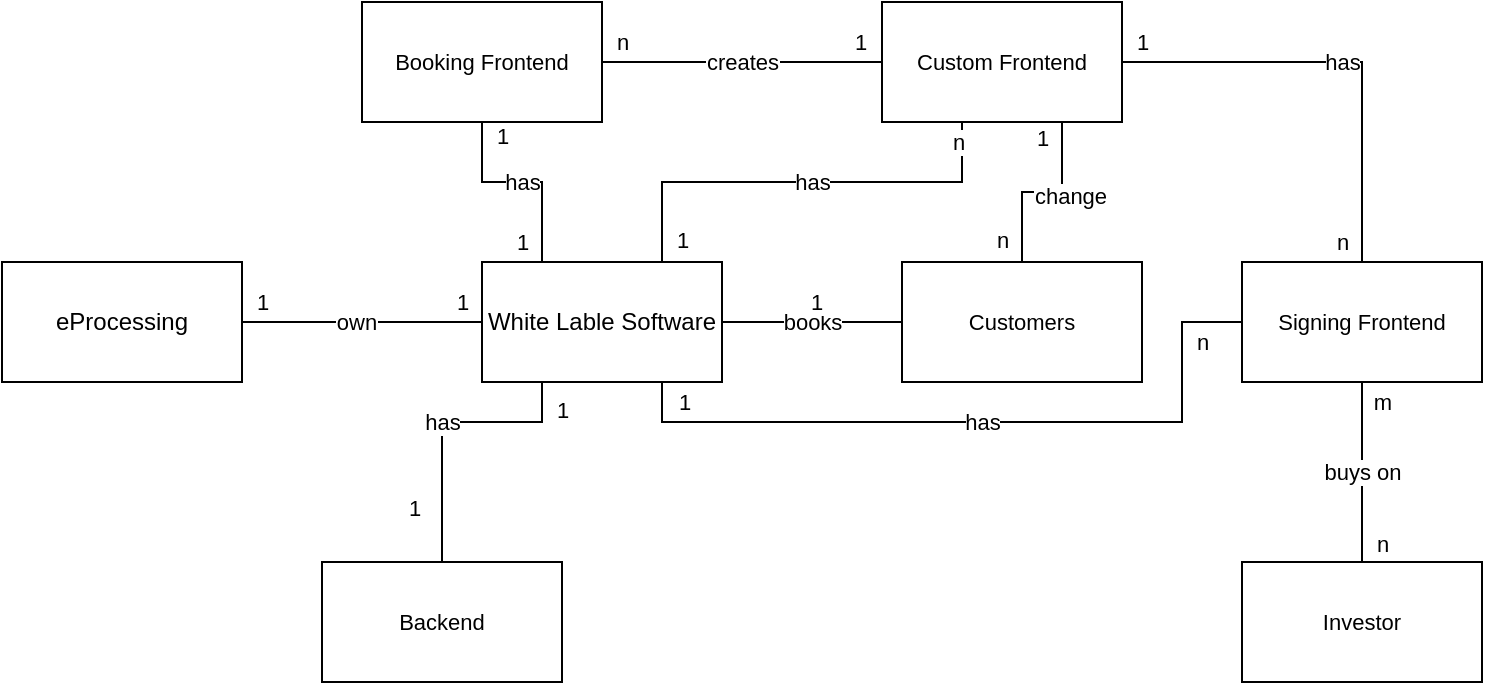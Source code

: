 <mxfile version="24.3.1" type="github">
  <diagram name="Page-1" id="929967ad-93f9-6ef4-fab6-5d389245f69c">
    <mxGraphModel dx="989" dy="509" grid="1" gridSize="10" guides="1" tooltips="1" connect="1" arrows="1" fold="1" page="1" pageScale="1.5" pageWidth="1169" pageHeight="826" background="none" math="0" shadow="0">
      <root>
        <mxCell id="0" style=";html=1;" />
        <mxCell id="1" style=";html=1;" parent="0" />
        <mxCell id="hq8fzf2qRZ052dbeD5o2-4" style="edgeStyle=orthogonalEdgeStyle;rounded=0;orthogonalLoop=1;jettySize=auto;html=1;endArrow=none;endFill=0;" edge="1" parent="1" source="hq8fzf2qRZ052dbeD5o2-1" target="hq8fzf2qRZ052dbeD5o2-2">
          <mxGeometry relative="1" as="geometry" />
        </mxCell>
        <mxCell id="hq8fzf2qRZ052dbeD5o2-21" value="own" style="edgeLabel;html=1;align=center;verticalAlign=middle;resizable=0;points=[];fontFamily=Helvetica;fontSize=11;fontColor=default;labelBackgroundColor=default;" vertex="1" connectable="0" parent="hq8fzf2qRZ052dbeD5o2-4">
          <mxGeometry x="-0.049" y="-1" relative="1" as="geometry">
            <mxPoint y="-1" as="offset" />
          </mxGeometry>
        </mxCell>
        <mxCell id="hq8fzf2qRZ052dbeD5o2-23" value="1" style="edgeLabel;html=1;align=center;verticalAlign=middle;resizable=0;points=[];fontFamily=Helvetica;fontSize=11;fontColor=default;labelBackgroundColor=default;" vertex="1" connectable="0" parent="hq8fzf2qRZ052dbeD5o2-4">
          <mxGeometry x="0.598" relative="1" as="geometry">
            <mxPoint x="14" y="-10" as="offset" />
          </mxGeometry>
        </mxCell>
        <mxCell id="hq8fzf2qRZ052dbeD5o2-24" value="1" style="edgeLabel;html=1;align=center;verticalAlign=middle;resizable=0;points=[];fontFamily=Helvetica;fontSize=11;fontColor=default;labelBackgroundColor=default;" vertex="1" connectable="0" parent="hq8fzf2qRZ052dbeD5o2-4">
          <mxGeometry x="-0.534" relative="1" as="geometry">
            <mxPoint x="-18" y="-10" as="offset" />
          </mxGeometry>
        </mxCell>
        <mxCell id="hq8fzf2qRZ052dbeD5o2-1" value="eProcessing" style="html=1;whiteSpace=wrap;" vertex="1" parent="1">
          <mxGeometry x="120" y="170" width="120" height="60" as="geometry" />
        </mxCell>
        <mxCell id="hq8fzf2qRZ052dbeD5o2-19" value="has" style="edgeStyle=orthogonalEdgeStyle;rounded=0;orthogonalLoop=1;jettySize=auto;html=1;strokeColor=default;align=center;verticalAlign=middle;fontFamily=Helvetica;fontSize=11;fontColor=default;labelBackgroundColor=default;endArrow=none;endFill=0;exitX=0.25;exitY=0;exitDx=0;exitDy=0;entryX=0.5;entryY=1;entryDx=0;entryDy=0;" edge="1" parent="1" source="hq8fzf2qRZ052dbeD5o2-2" target="hq8fzf2qRZ052dbeD5o2-10">
          <mxGeometry relative="1" as="geometry">
            <Array as="points">
              <mxPoint x="390" y="130" />
              <mxPoint x="360" y="130" />
            </Array>
            <mxPoint as="offset" />
          </mxGeometry>
        </mxCell>
        <mxCell id="hq8fzf2qRZ052dbeD5o2-30" value="1" style="edgeLabel;html=1;align=center;verticalAlign=middle;resizable=0;points=[];fontFamily=Helvetica;fontSize=11;fontColor=default;labelBackgroundColor=default;" vertex="1" connectable="0" parent="hq8fzf2qRZ052dbeD5o2-19">
          <mxGeometry x="0.642" y="1" relative="1" as="geometry">
            <mxPoint x="21" y="42" as="offset" />
          </mxGeometry>
        </mxCell>
        <mxCell id="hq8fzf2qRZ052dbeD5o2-31" value="1" style="edgeLabel;html=1;align=center;verticalAlign=middle;resizable=0;points=[];fontFamily=Helvetica;fontSize=11;fontColor=default;labelBackgroundColor=default;" vertex="1" connectable="0" parent="hq8fzf2qRZ052dbeD5o2-19">
          <mxGeometry x="0.622" y="4" relative="1" as="geometry">
            <mxPoint x="14" y="-12" as="offset" />
          </mxGeometry>
        </mxCell>
        <mxCell id="hq8fzf2qRZ052dbeD5o2-20" value="has" style="edgeStyle=orthogonalEdgeStyle;rounded=0;orthogonalLoop=1;jettySize=auto;html=1;strokeColor=default;align=center;verticalAlign=middle;fontFamily=Helvetica;fontSize=11;fontColor=default;labelBackgroundColor=default;endArrow=none;endFill=0;" edge="1" parent="1" source="hq8fzf2qRZ052dbeD5o2-2" target="hq8fzf2qRZ052dbeD5o2-7">
          <mxGeometry relative="1" as="geometry">
            <Array as="points">
              <mxPoint x="390" y="250" />
              <mxPoint x="340" y="250" />
            </Array>
          </mxGeometry>
        </mxCell>
        <mxCell id="hq8fzf2qRZ052dbeD5o2-28" value="1" style="edgeLabel;html=1;align=center;verticalAlign=middle;resizable=0;points=[];fontFamily=Helvetica;fontSize=11;fontColor=default;labelBackgroundColor=default;" vertex="1" connectable="0" parent="hq8fzf2qRZ052dbeD5o2-20">
          <mxGeometry x="-0.717" relative="1" as="geometry">
            <mxPoint x="10" y="-6" as="offset" />
          </mxGeometry>
        </mxCell>
        <mxCell id="hq8fzf2qRZ052dbeD5o2-29" value="1" style="edgeLabel;html=1;align=center;verticalAlign=middle;resizable=0;points=[];fontFamily=Helvetica;fontSize=11;fontColor=default;labelBackgroundColor=default;" vertex="1" connectable="0" parent="hq8fzf2qRZ052dbeD5o2-20">
          <mxGeometry x="0.713" y="-2" relative="1" as="geometry">
            <mxPoint x="-12" y="-7" as="offset" />
          </mxGeometry>
        </mxCell>
        <mxCell id="hq8fzf2qRZ052dbeD5o2-2" value="White Lable Software" style="html=1;whiteSpace=wrap;" vertex="1" parent="1">
          <mxGeometry x="360" y="170" width="120" height="60" as="geometry" />
        </mxCell>
        <mxCell id="hq8fzf2qRZ052dbeD5o2-7" value="Backend" style="html=1;whiteSpace=wrap;fontFamily=Helvetica;fontSize=11;fontColor=default;labelBackgroundColor=default;" vertex="1" parent="1">
          <mxGeometry x="280" y="320" width="120" height="60" as="geometry" />
        </mxCell>
        <mxCell id="hq8fzf2qRZ052dbeD5o2-32" style="edgeStyle=orthogonalEdgeStyle;rounded=0;orthogonalLoop=1;jettySize=auto;html=1;entryX=0.5;entryY=0;entryDx=0;entryDy=0;strokeColor=default;align=center;verticalAlign=middle;fontFamily=Helvetica;fontSize=11;fontColor=default;labelBackgroundColor=default;endArrow=none;endFill=0;exitX=0.75;exitY=1;exitDx=0;exitDy=0;" edge="1" parent="1" source="hq8fzf2qRZ052dbeD5o2-36" target="hq8fzf2qRZ052dbeD5o2-13">
          <mxGeometry relative="1" as="geometry">
            <mxPoint x="770" y="100" as="sourcePoint" />
            <mxPoint x="760" y="170" as="targetPoint" />
          </mxGeometry>
        </mxCell>
        <mxCell id="hq8fzf2qRZ052dbeD5o2-33" value="change" style="edgeLabel;html=1;align=center;verticalAlign=middle;resizable=0;points=[];fontFamily=Helvetica;fontSize=11;fontColor=default;labelBackgroundColor=default;" vertex="1" connectable="0" parent="hq8fzf2qRZ052dbeD5o2-32">
          <mxGeometry x="-0.223" y="-1" relative="1" as="geometry">
            <mxPoint x="4" y="3" as="offset" />
          </mxGeometry>
        </mxCell>
        <mxCell id="hq8fzf2qRZ052dbeD5o2-34" value="1" style="edgeLabel;html=1;align=center;verticalAlign=middle;resizable=0;points=[];fontFamily=Helvetica;fontSize=11;fontColor=default;labelBackgroundColor=default;" vertex="1" connectable="0" parent="hq8fzf2qRZ052dbeD5o2-32">
          <mxGeometry x="-0.69" y="-1" relative="1" as="geometry">
            <mxPoint x="-9" y="-6" as="offset" />
          </mxGeometry>
        </mxCell>
        <mxCell id="hq8fzf2qRZ052dbeD5o2-35" value="n" style="edgeLabel;html=1;align=center;verticalAlign=middle;resizable=0;points=[];fontFamily=Helvetica;fontSize=11;fontColor=default;labelBackgroundColor=default;" vertex="1" connectable="0" parent="hq8fzf2qRZ052dbeD5o2-32">
          <mxGeometry x="0.842" y="-1" relative="1" as="geometry">
            <mxPoint x="-9" y="-4" as="offset" />
          </mxGeometry>
        </mxCell>
        <mxCell id="hq8fzf2qRZ052dbeD5o2-37" value="creates" style="edgeStyle=orthogonalEdgeStyle;rounded=0;orthogonalLoop=1;jettySize=auto;html=1;entryX=0;entryY=0.5;entryDx=0;entryDy=0;strokeColor=default;align=center;verticalAlign=middle;fontFamily=Helvetica;fontSize=11;fontColor=default;labelBackgroundColor=default;endArrow=none;endFill=0;" edge="1" parent="1" source="hq8fzf2qRZ052dbeD5o2-10" target="hq8fzf2qRZ052dbeD5o2-36">
          <mxGeometry relative="1" as="geometry" />
        </mxCell>
        <mxCell id="hq8fzf2qRZ052dbeD5o2-41" value="1" style="edgeLabel;html=1;align=center;verticalAlign=middle;resizable=0;points=[];fontFamily=Helvetica;fontSize=11;fontColor=default;labelBackgroundColor=default;" vertex="1" connectable="0" parent="hq8fzf2qRZ052dbeD5o2-37">
          <mxGeometry x="0.152" y="1" relative="1" as="geometry">
            <mxPoint x="48" y="-9" as="offset" />
          </mxGeometry>
        </mxCell>
        <mxCell id="hq8fzf2qRZ052dbeD5o2-42" value="n" style="edgeLabel;html=1;align=center;verticalAlign=middle;resizable=0;points=[];fontFamily=Helvetica;fontSize=11;fontColor=default;labelBackgroundColor=default;" vertex="1" connectable="0" parent="hq8fzf2qRZ052dbeD5o2-37">
          <mxGeometry x="-0.487" y="2" relative="1" as="geometry">
            <mxPoint x="-26" y="-8" as="offset" />
          </mxGeometry>
        </mxCell>
        <mxCell id="hq8fzf2qRZ052dbeD5o2-10" value="Booking Frontend" style="html=1;whiteSpace=wrap;fontFamily=Helvetica;fontSize=11;fontColor=default;labelBackgroundColor=default;" vertex="1" parent="1">
          <mxGeometry x="300" y="40" width="120" height="60" as="geometry" />
        </mxCell>
        <mxCell id="hq8fzf2qRZ052dbeD5o2-18" value="books" style="edgeStyle=orthogonalEdgeStyle;rounded=0;orthogonalLoop=1;jettySize=auto;html=1;strokeColor=default;align=center;verticalAlign=middle;fontFamily=Helvetica;fontSize=11;fontColor=default;labelBackgroundColor=default;endArrow=none;endFill=0;" edge="1" parent="1" source="hq8fzf2qRZ052dbeD5o2-13" target="hq8fzf2qRZ052dbeD5o2-2">
          <mxGeometry relative="1" as="geometry" />
        </mxCell>
        <mxCell id="hq8fzf2qRZ052dbeD5o2-25" value="1" style="edgeLabel;html=1;align=center;verticalAlign=middle;resizable=0;points=[];fontFamily=Helvetica;fontSize=11;fontColor=default;labelBackgroundColor=default;" vertex="1" connectable="0" parent="hq8fzf2qRZ052dbeD5o2-18">
          <mxGeometry x="0.544" relative="1" as="geometry">
            <mxPoint x="26" y="-10" as="offset" />
          </mxGeometry>
        </mxCell>
        <mxCell id="hq8fzf2qRZ052dbeD5o2-26" value="n" style="edgeLabel;html=1;align=center;verticalAlign=middle;resizable=0;points=[];fontFamily=Helvetica;fontSize=11;fontColor=default;labelBackgroundColor=default;" vertex="1" connectable="0" parent="hq8fzf2qRZ052dbeD5o2-18">
          <mxGeometry x="0.594" y="1" relative="1" as="geometry">
            <mxPoint x="81" y="-11" as="offset" />
          </mxGeometry>
        </mxCell>
        <mxCell id="hq8fzf2qRZ052dbeD5o2-13" value="Customers" style="html=1;whiteSpace=wrap;fontFamily=Helvetica;fontSize=11;fontColor=default;labelBackgroundColor=default;" vertex="1" parent="1">
          <mxGeometry x="570" y="170" width="120" height="60" as="geometry" />
        </mxCell>
        <mxCell id="hq8fzf2qRZ052dbeD5o2-39" value="has" style="edgeStyle=orthogonalEdgeStyle;rounded=0;orthogonalLoop=1;jettySize=auto;html=1;entryX=0.75;entryY=0;entryDx=0;entryDy=0;strokeColor=default;align=center;verticalAlign=middle;fontFamily=Helvetica;fontSize=11;fontColor=default;labelBackgroundColor=default;endArrow=none;endFill=0;exitX=0.25;exitY=1;exitDx=0;exitDy=0;" edge="1" parent="1" source="hq8fzf2qRZ052dbeD5o2-36" target="hq8fzf2qRZ052dbeD5o2-2">
          <mxGeometry relative="1" as="geometry">
            <mxPoint x="620" y="120" as="sourcePoint" />
            <Array as="points">
              <mxPoint x="600" y="130" />
              <mxPoint x="450" y="130" />
            </Array>
          </mxGeometry>
        </mxCell>
        <mxCell id="hq8fzf2qRZ052dbeD5o2-44" value="n" style="edgeLabel;html=1;align=center;verticalAlign=middle;resizable=0;points=[];fontFamily=Helvetica;fontSize=11;fontColor=default;labelBackgroundColor=default;" vertex="1" connectable="0" parent="hq8fzf2qRZ052dbeD5o2-39">
          <mxGeometry x="-0.503" y="-3" relative="1" as="geometry">
            <mxPoint x="15" y="-17" as="offset" />
          </mxGeometry>
        </mxCell>
        <mxCell id="hq8fzf2qRZ052dbeD5o2-45" value="1" style="edgeLabel;html=1;align=center;verticalAlign=middle;resizable=0;points=[];fontFamily=Helvetica;fontSize=11;fontColor=default;labelBackgroundColor=default;" vertex="1" connectable="0" parent="hq8fzf2qRZ052dbeD5o2-39">
          <mxGeometry x="0.767" relative="1" as="geometry">
            <mxPoint x="10" y="16" as="offset" />
          </mxGeometry>
        </mxCell>
        <mxCell id="hq8fzf2qRZ052dbeD5o2-47" value="has" style="edgeStyle=orthogonalEdgeStyle;rounded=0;orthogonalLoop=1;jettySize=auto;html=1;strokeColor=default;align=center;verticalAlign=middle;fontFamily=Helvetica;fontSize=11;fontColor=default;labelBackgroundColor=default;endArrow=none;endFill=0;" edge="1" parent="1" source="hq8fzf2qRZ052dbeD5o2-36" target="hq8fzf2qRZ052dbeD5o2-46">
          <mxGeometry relative="1" as="geometry" />
        </mxCell>
        <mxCell id="hq8fzf2qRZ052dbeD5o2-49" value="1" style="edgeLabel;html=1;align=center;verticalAlign=middle;resizable=0;points=[];fontFamily=Helvetica;fontSize=11;fontColor=default;labelBackgroundColor=default;" vertex="1" connectable="0" parent="hq8fzf2qRZ052dbeD5o2-47">
          <mxGeometry x="-0.835" y="-3" relative="1" as="geometry">
            <mxPoint x="-8" y="-13" as="offset" />
          </mxGeometry>
        </mxCell>
        <mxCell id="hq8fzf2qRZ052dbeD5o2-50" value="n" style="edgeLabel;html=1;align=center;verticalAlign=middle;resizable=0;points=[];fontFamily=Helvetica;fontSize=11;fontColor=default;labelBackgroundColor=default;" vertex="1" connectable="0" parent="hq8fzf2qRZ052dbeD5o2-47">
          <mxGeometry x="0.547" y="3" relative="1" as="geometry">
            <mxPoint x="-13" y="40" as="offset" />
          </mxGeometry>
        </mxCell>
        <mxCell id="hq8fzf2qRZ052dbeD5o2-36" value="Custom Frontend" style="html=1;whiteSpace=wrap;fontFamily=Helvetica;fontSize=11;fontColor=default;labelBackgroundColor=default;" vertex="1" parent="1">
          <mxGeometry x="560" y="40" width="120" height="60" as="geometry" />
        </mxCell>
        <mxCell id="hq8fzf2qRZ052dbeD5o2-56" value="has" style="edgeStyle=orthogonalEdgeStyle;rounded=0;orthogonalLoop=1;jettySize=auto;html=1;entryX=0.75;entryY=1;entryDx=0;entryDy=0;strokeColor=default;align=center;verticalAlign=middle;fontFamily=Helvetica;fontSize=11;fontColor=default;labelBackgroundColor=default;endArrow=none;endFill=0;" edge="1" parent="1" source="hq8fzf2qRZ052dbeD5o2-46" target="hq8fzf2qRZ052dbeD5o2-2">
          <mxGeometry relative="1" as="geometry">
            <Array as="points">
              <mxPoint x="710" y="200" />
              <mxPoint x="710" y="250" />
              <mxPoint x="450" y="250" />
            </Array>
          </mxGeometry>
        </mxCell>
        <mxCell id="hq8fzf2qRZ052dbeD5o2-57" value="1" style="edgeLabel;html=1;align=center;verticalAlign=middle;resizable=0;points=[];fontFamily=Helvetica;fontSize=11;fontColor=default;labelBackgroundColor=default;" vertex="1" connectable="0" parent="hq8fzf2qRZ052dbeD5o2-56">
          <mxGeometry x="0.868" y="2" relative="1" as="geometry">
            <mxPoint x="7" y="-12" as="offset" />
          </mxGeometry>
        </mxCell>
        <mxCell id="hq8fzf2qRZ052dbeD5o2-58" value="n" style="edgeLabel;html=1;align=center;verticalAlign=middle;resizable=0;points=[];fontFamily=Helvetica;fontSize=11;fontColor=default;labelBackgroundColor=default;" vertex="1" connectable="0" parent="hq8fzf2qRZ052dbeD5o2-56">
          <mxGeometry x="0.266" y="-2" relative="1" as="geometry">
            <mxPoint x="158" y="-38" as="offset" />
          </mxGeometry>
        </mxCell>
        <mxCell id="hq8fzf2qRZ052dbeD5o2-46" value="Signing Frontend" style="html=1;whiteSpace=wrap;fontFamily=Helvetica;fontSize=11;fontColor=default;labelBackgroundColor=default;" vertex="1" parent="1">
          <mxGeometry x="740" y="170" width="120" height="60" as="geometry" />
        </mxCell>
        <mxCell id="hq8fzf2qRZ052dbeD5o2-52" value="buys on" style="edgeStyle=orthogonalEdgeStyle;rounded=0;orthogonalLoop=1;jettySize=auto;html=1;strokeColor=default;align=center;verticalAlign=middle;fontFamily=Helvetica;fontSize=11;fontColor=default;labelBackgroundColor=default;endArrow=none;endFill=0;entryX=0.5;entryY=1;entryDx=0;entryDy=0;exitX=0.5;exitY=0;exitDx=0;exitDy=0;" edge="1" parent="1" source="hq8fzf2qRZ052dbeD5o2-51" target="hq8fzf2qRZ052dbeD5o2-46">
          <mxGeometry relative="1" as="geometry">
            <mxPoint x="890" y="270" as="targetPoint" />
            <Array as="points">
              <mxPoint x="800" y="290" />
              <mxPoint x="800" y="290" />
            </Array>
          </mxGeometry>
        </mxCell>
        <mxCell id="hq8fzf2qRZ052dbeD5o2-53" value="n" style="edgeLabel;html=1;align=center;verticalAlign=middle;resizable=0;points=[];fontFamily=Helvetica;fontSize=11;fontColor=default;labelBackgroundColor=default;" vertex="1" connectable="0" parent="hq8fzf2qRZ052dbeD5o2-52">
          <mxGeometry x="0.105" y="-2" relative="1" as="geometry">
            <mxPoint x="8" y="40" as="offset" />
          </mxGeometry>
        </mxCell>
        <mxCell id="hq8fzf2qRZ052dbeD5o2-54" value="m" style="edgeLabel;html=1;align=center;verticalAlign=middle;resizable=0;points=[];fontFamily=Helvetica;fontSize=11;fontColor=default;labelBackgroundColor=default;" vertex="1" connectable="0" parent="hq8fzf2qRZ052dbeD5o2-52">
          <mxGeometry x="0.644" y="2" relative="1" as="geometry">
            <mxPoint x="12" y="-6" as="offset" />
          </mxGeometry>
        </mxCell>
        <mxCell id="hq8fzf2qRZ052dbeD5o2-51" value="Investor" style="html=1;whiteSpace=wrap;fontFamily=Helvetica;fontSize=11;fontColor=default;labelBackgroundColor=default;" vertex="1" parent="1">
          <mxGeometry x="740" y="320" width="120" height="60" as="geometry" />
        </mxCell>
      </root>
    </mxGraphModel>
  </diagram>
</mxfile>
